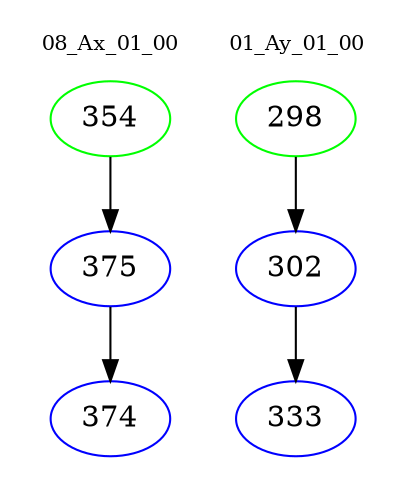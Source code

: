 digraph{
subgraph cluster_0 {
color = white
label = "08_Ax_01_00";
fontsize=10;
T0_354 [label="354", color="green"]
T0_354 -> T0_375 [color="black"]
T0_375 [label="375", color="blue"]
T0_375 -> T0_374 [color="black"]
T0_374 [label="374", color="blue"]
}
subgraph cluster_1 {
color = white
label = "01_Ay_01_00";
fontsize=10;
T1_298 [label="298", color="green"]
T1_298 -> T1_302 [color="black"]
T1_302 [label="302", color="blue"]
T1_302 -> T1_333 [color="black"]
T1_333 [label="333", color="blue"]
}
}
